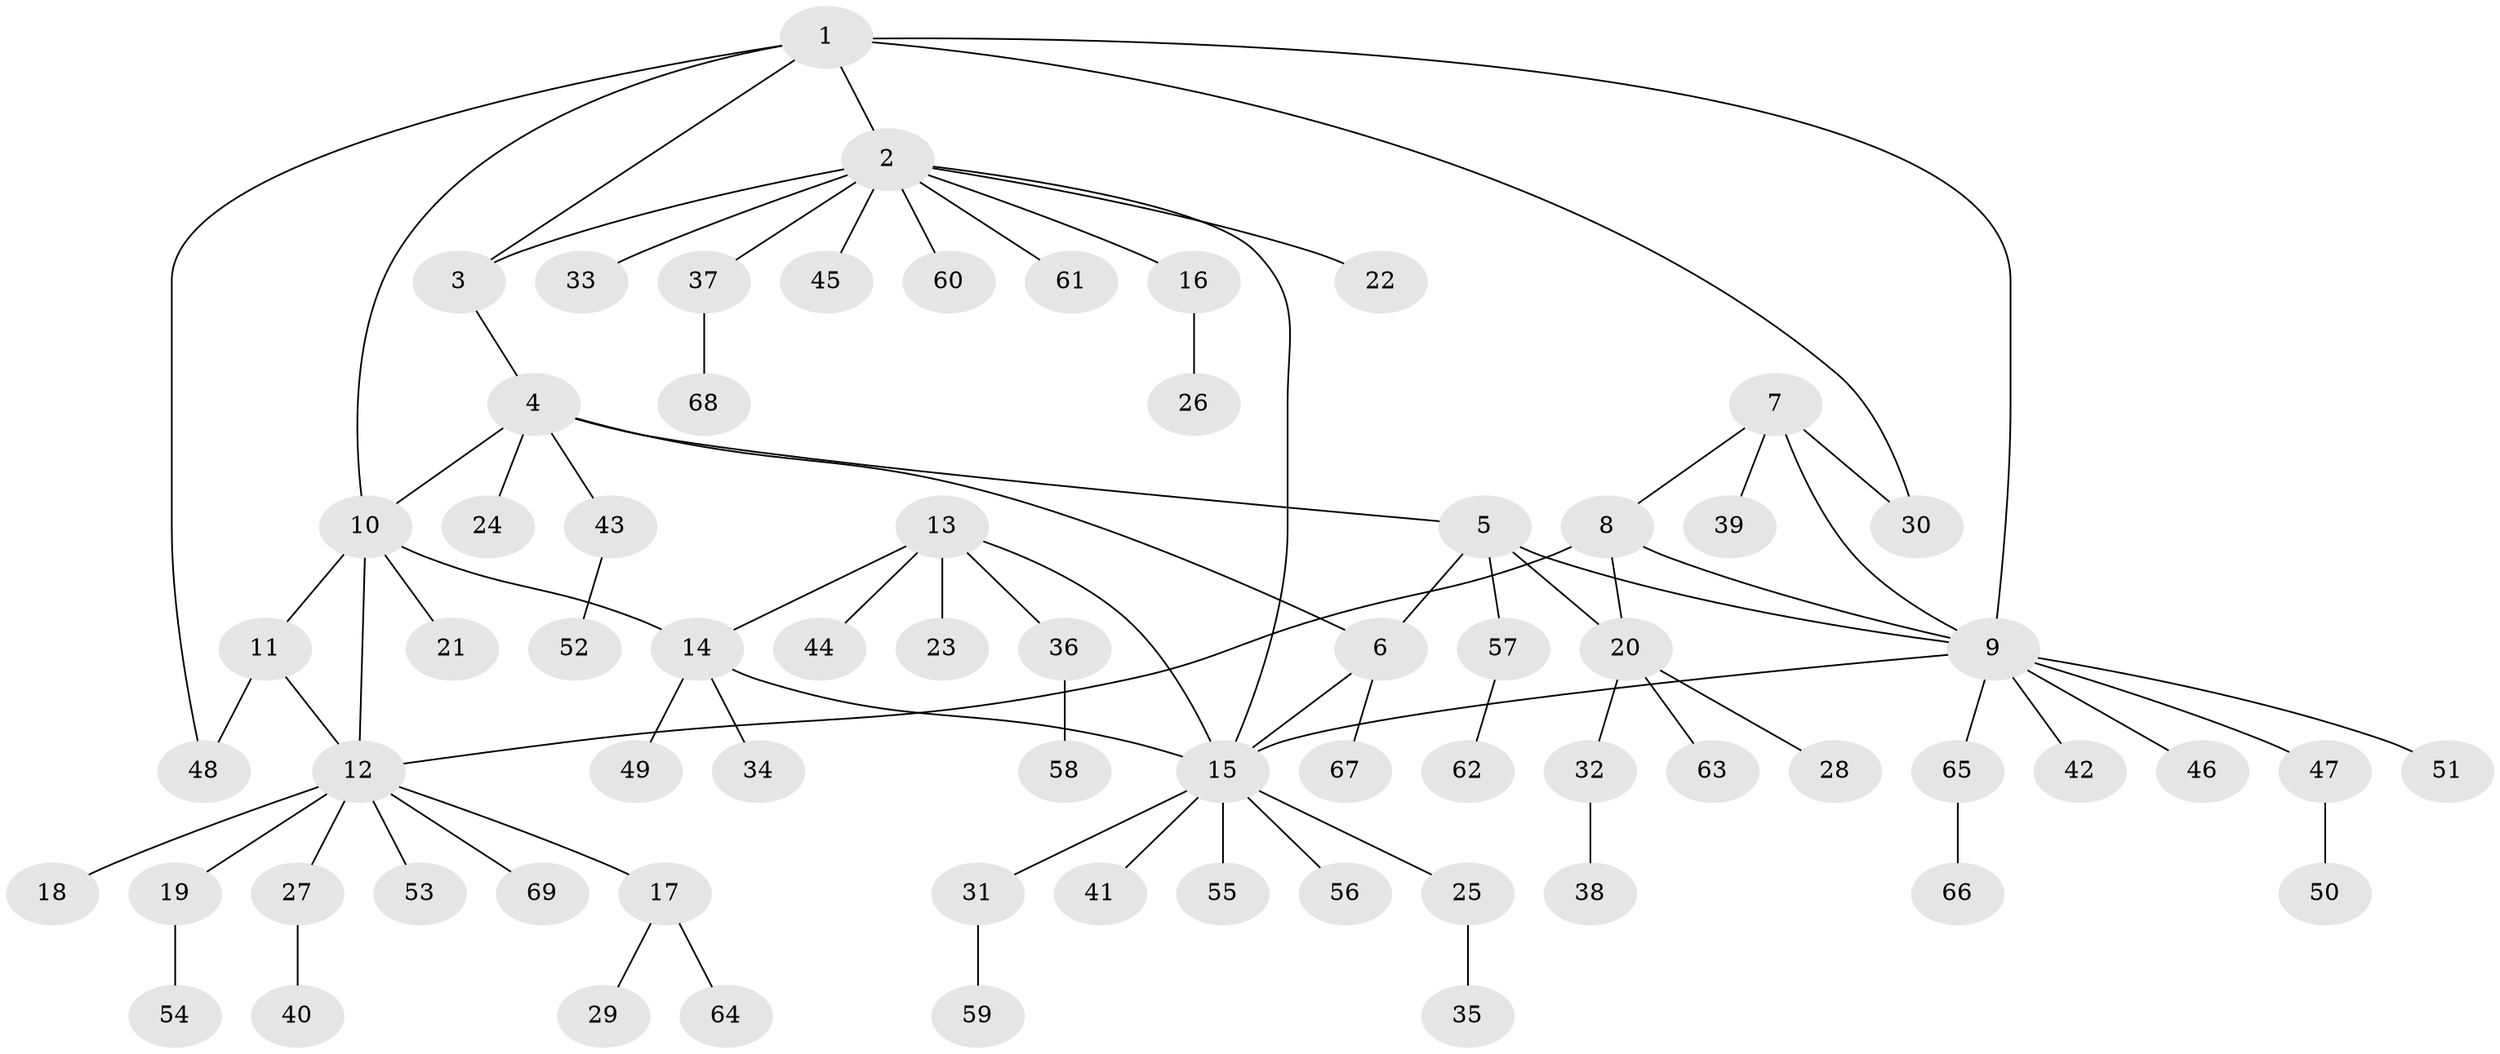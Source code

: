 // coarse degree distribution, {7: 0.14285714285714285, 4: 0.09523809523809523, 2: 0.047619047619047616, 5: 0.047619047619047616, 3: 0.14285714285714285, 1: 0.5238095238095238}
// Generated by graph-tools (version 1.1) at 2025/52/03/04/25 22:52:29]
// undirected, 69 vertices, 82 edges
graph export_dot {
  node [color=gray90,style=filled];
  1;
  2;
  3;
  4;
  5;
  6;
  7;
  8;
  9;
  10;
  11;
  12;
  13;
  14;
  15;
  16;
  17;
  18;
  19;
  20;
  21;
  22;
  23;
  24;
  25;
  26;
  27;
  28;
  29;
  30;
  31;
  32;
  33;
  34;
  35;
  36;
  37;
  38;
  39;
  40;
  41;
  42;
  43;
  44;
  45;
  46;
  47;
  48;
  49;
  50;
  51;
  52;
  53;
  54;
  55;
  56;
  57;
  58;
  59;
  60;
  61;
  62;
  63;
  64;
  65;
  66;
  67;
  68;
  69;
  1 -- 2;
  1 -- 3;
  1 -- 9;
  1 -- 10;
  1 -- 30;
  1 -- 48;
  2 -- 3;
  2 -- 15;
  2 -- 16;
  2 -- 22;
  2 -- 33;
  2 -- 37;
  2 -- 45;
  2 -- 60;
  2 -- 61;
  3 -- 4;
  4 -- 5;
  4 -- 6;
  4 -- 10;
  4 -- 24;
  4 -- 43;
  5 -- 6;
  5 -- 9;
  5 -- 20;
  5 -- 57;
  6 -- 15;
  6 -- 67;
  7 -- 8;
  7 -- 9;
  7 -- 30;
  7 -- 39;
  8 -- 9;
  8 -- 12;
  8 -- 20;
  9 -- 15;
  9 -- 42;
  9 -- 46;
  9 -- 47;
  9 -- 51;
  9 -- 65;
  10 -- 11;
  10 -- 12;
  10 -- 14;
  10 -- 21;
  11 -- 12;
  11 -- 48;
  12 -- 17;
  12 -- 18;
  12 -- 19;
  12 -- 27;
  12 -- 53;
  12 -- 69;
  13 -- 14;
  13 -- 15;
  13 -- 23;
  13 -- 36;
  13 -- 44;
  14 -- 15;
  14 -- 34;
  14 -- 49;
  15 -- 25;
  15 -- 31;
  15 -- 41;
  15 -- 55;
  15 -- 56;
  16 -- 26;
  17 -- 29;
  17 -- 64;
  19 -- 54;
  20 -- 28;
  20 -- 32;
  20 -- 63;
  25 -- 35;
  27 -- 40;
  31 -- 59;
  32 -- 38;
  36 -- 58;
  37 -- 68;
  43 -- 52;
  47 -- 50;
  57 -- 62;
  65 -- 66;
}
